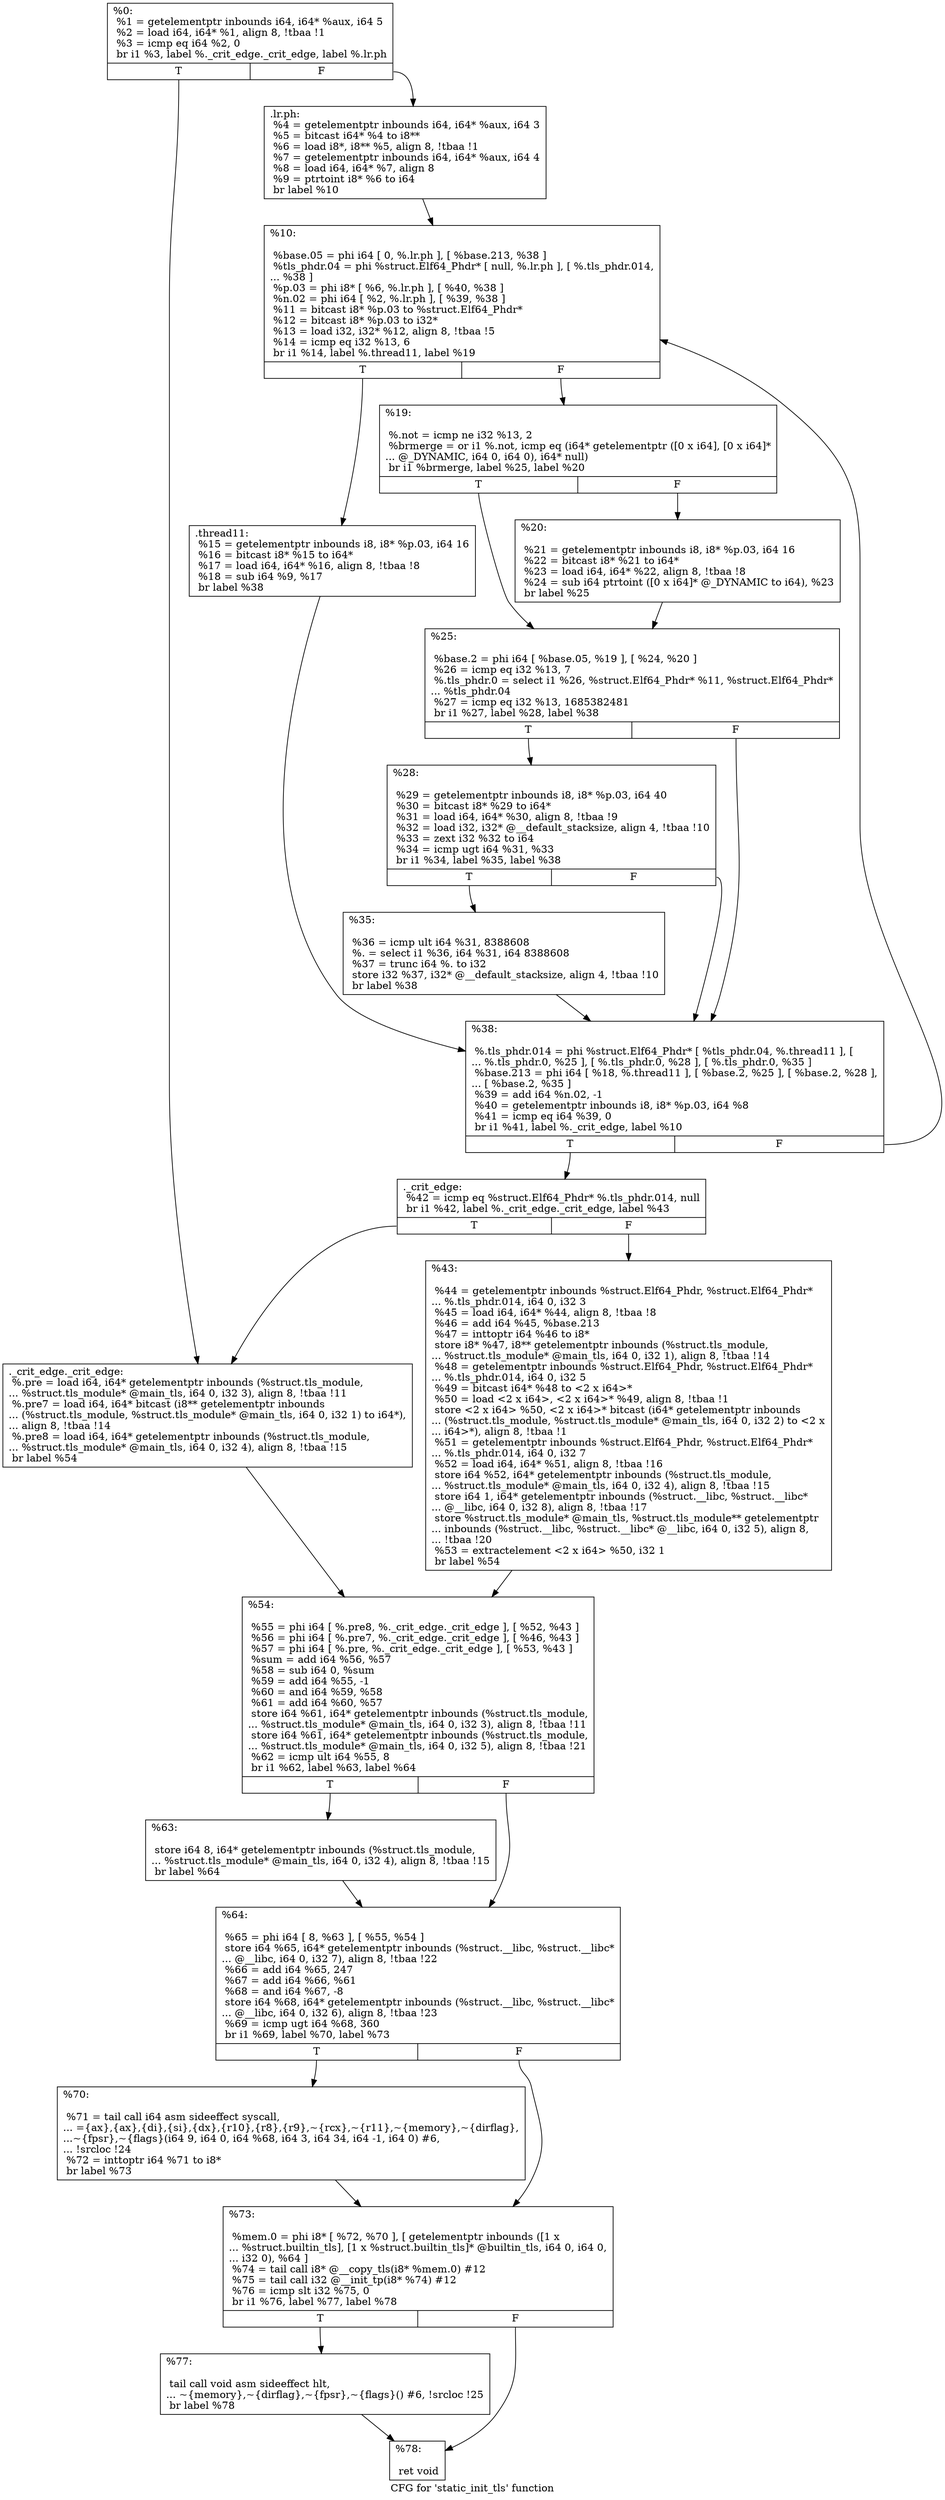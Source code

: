 digraph "CFG for 'static_init_tls' function" {
	label="CFG for 'static_init_tls' function";

	Node0x97a5c0 [shape=record,label="{%0:\l  %1 = getelementptr inbounds i64, i64* %aux, i64 5\l  %2 = load i64, i64* %1, align 8, !tbaa !1\l  %3 = icmp eq i64 %2, 0\l  br i1 %3, label %._crit_edge._crit_edge, label %.lr.ph\l|{<s0>T|<s1>F}}"];
	Node0x97a5c0:s0 -> Node0x97a930;
	Node0x97a5c0:s1 -> Node0x97a610;
	Node0x97a610 [shape=record,label="{.lr.ph:                                           \l  %4 = getelementptr inbounds i64, i64* %aux, i64 3\l  %5 = bitcast i64* %4 to i8**\l  %6 = load i8*, i8** %5, align 8, !tbaa !1\l  %7 = getelementptr inbounds i64, i64* %aux, i64 4\l  %8 = load i64, i64* %7, align 8\l  %9 = ptrtoint i8* %6 to i64\l  br label %10\l}"];
	Node0x97a610 -> Node0x97a660;
	Node0x97a660 [shape=record,label="{%10:\l\l  %base.05 = phi i64 [ 0, %.lr.ph ], [ %base.213, %38 ]\l  %tls_phdr.04 = phi %struct.Elf64_Phdr* [ null, %.lr.ph ], [ %.tls_phdr.014,\l... %38 ]\l  %p.03 = phi i8* [ %6, %.lr.ph ], [ %40, %38 ]\l  %n.02 = phi i64 [ %2, %.lr.ph ], [ %39, %38 ]\l  %11 = bitcast i8* %p.03 to %struct.Elf64_Phdr*\l  %12 = bitcast i8* %p.03 to i32*\l  %13 = load i32, i32* %12, align 8, !tbaa !5\l  %14 = icmp eq i32 %13, 6\l  br i1 %14, label %.thread11, label %19\l|{<s0>T|<s1>F}}"];
	Node0x97a660:s0 -> Node0x97a6b0;
	Node0x97a660:s1 -> Node0x97a700;
	Node0x97a6b0 [shape=record,label="{.thread11:                                        \l  %15 = getelementptr inbounds i8, i8* %p.03, i64 16\l  %16 = bitcast i8* %15 to i64*\l  %17 = load i64, i64* %16, align 8, !tbaa !8\l  %18 = sub i64 %9, %17\l  br label %38\l}"];
	Node0x97a6b0 -> Node0x97a890;
	Node0x97a700 [shape=record,label="{%19:\l\l  %.not = icmp ne i32 %13, 2\l  %brmerge = or i1 %.not, icmp eq (i64* getelementptr ([0 x i64], [0 x i64]*\l... @_DYNAMIC, i64 0, i64 0), i64* null)\l  br i1 %brmerge, label %25, label %20\l|{<s0>T|<s1>F}}"];
	Node0x97a700:s0 -> Node0x97a7a0;
	Node0x97a700:s1 -> Node0x97a750;
	Node0x97a750 [shape=record,label="{%20:\l\l  %21 = getelementptr inbounds i8, i8* %p.03, i64 16\l  %22 = bitcast i8* %21 to i64*\l  %23 = load i64, i64* %22, align 8, !tbaa !8\l  %24 = sub i64 ptrtoint ([0 x i64]* @_DYNAMIC to i64), %23\l  br label %25\l}"];
	Node0x97a750 -> Node0x97a7a0;
	Node0x97a7a0 [shape=record,label="{%25:\l\l  %base.2 = phi i64 [ %base.05, %19 ], [ %24, %20 ]\l  %26 = icmp eq i32 %13, 7\l  %.tls_phdr.0 = select i1 %26, %struct.Elf64_Phdr* %11, %struct.Elf64_Phdr*\l... %tls_phdr.04\l  %27 = icmp eq i32 %13, 1685382481\l  br i1 %27, label %28, label %38\l|{<s0>T|<s1>F}}"];
	Node0x97a7a0:s0 -> Node0x97a7f0;
	Node0x97a7a0:s1 -> Node0x97a890;
	Node0x97a7f0 [shape=record,label="{%28:\l\l  %29 = getelementptr inbounds i8, i8* %p.03, i64 40\l  %30 = bitcast i8* %29 to i64*\l  %31 = load i64, i64* %30, align 8, !tbaa !9\l  %32 = load i32, i32* @__default_stacksize, align 4, !tbaa !10\l  %33 = zext i32 %32 to i64\l  %34 = icmp ugt i64 %31, %33\l  br i1 %34, label %35, label %38\l|{<s0>T|<s1>F}}"];
	Node0x97a7f0:s0 -> Node0x97a840;
	Node0x97a7f0:s1 -> Node0x97a890;
	Node0x97a840 [shape=record,label="{%35:\l\l  %36 = icmp ult i64 %31, 8388608\l  %. = select i1 %36, i64 %31, i64 8388608\l  %37 = trunc i64 %. to i32\l  store i32 %37, i32* @__default_stacksize, align 4, !tbaa !10\l  br label %38\l}"];
	Node0x97a840 -> Node0x97a890;
	Node0x97a890 [shape=record,label="{%38:\l\l  %.tls_phdr.014 = phi %struct.Elf64_Phdr* [ %tls_phdr.04, %.thread11 ], [\l... %.tls_phdr.0, %25 ], [ %.tls_phdr.0, %28 ], [ %.tls_phdr.0, %35 ]\l  %base.213 = phi i64 [ %18, %.thread11 ], [ %base.2, %25 ], [ %base.2, %28 ],\l... [ %base.2, %35 ]\l  %39 = add i64 %n.02, -1\l  %40 = getelementptr inbounds i8, i8* %p.03, i64 %8\l  %41 = icmp eq i64 %39, 0\l  br i1 %41, label %._crit_edge, label %10\l|{<s0>T|<s1>F}}"];
	Node0x97a890:s0 -> Node0x97a8e0;
	Node0x97a890:s1 -> Node0x97a660;
	Node0x97a8e0 [shape=record,label="{._crit_edge:                                      \l  %42 = icmp eq %struct.Elf64_Phdr* %.tls_phdr.014, null\l  br i1 %42, label %._crit_edge._crit_edge, label %43\l|{<s0>T|<s1>F}}"];
	Node0x97a8e0:s0 -> Node0x97a930;
	Node0x97a8e0:s1 -> Node0x97a980;
	Node0x97a930 [shape=record,label="{._crit_edge._crit_edge:                           \l  %.pre = load i64, i64* getelementptr inbounds (%struct.tls_module,\l... %struct.tls_module* @main_tls, i64 0, i32 3), align 8, !tbaa !11\l  %.pre7 = load i64, i64* bitcast (i8** getelementptr inbounds\l... (%struct.tls_module, %struct.tls_module* @main_tls, i64 0, i32 1) to i64*),\l... align 8, !tbaa !14\l  %.pre8 = load i64, i64* getelementptr inbounds (%struct.tls_module,\l... %struct.tls_module* @main_tls, i64 0, i32 4), align 8, !tbaa !15\l  br label %54\l}"];
	Node0x97a930 -> Node0x97a9d0;
	Node0x97a980 [shape=record,label="{%43:\l\l  %44 = getelementptr inbounds %struct.Elf64_Phdr, %struct.Elf64_Phdr*\l... %.tls_phdr.014, i64 0, i32 3\l  %45 = load i64, i64* %44, align 8, !tbaa !8\l  %46 = add i64 %45, %base.213\l  %47 = inttoptr i64 %46 to i8*\l  store i8* %47, i8** getelementptr inbounds (%struct.tls_module,\l... %struct.tls_module* @main_tls, i64 0, i32 1), align 8, !tbaa !14\l  %48 = getelementptr inbounds %struct.Elf64_Phdr, %struct.Elf64_Phdr*\l... %.tls_phdr.014, i64 0, i32 5\l  %49 = bitcast i64* %48 to \<2 x i64\>*\l  %50 = load \<2 x i64\>, \<2 x i64\>* %49, align 8, !tbaa !1\l  store \<2 x i64\> %50, \<2 x i64\>* bitcast (i64* getelementptr inbounds\l... (%struct.tls_module, %struct.tls_module* @main_tls, i64 0, i32 2) to \<2 x\l... i64\>*), align 8, !tbaa !1\l  %51 = getelementptr inbounds %struct.Elf64_Phdr, %struct.Elf64_Phdr*\l... %.tls_phdr.014, i64 0, i32 7\l  %52 = load i64, i64* %51, align 8, !tbaa !16\l  store i64 %52, i64* getelementptr inbounds (%struct.tls_module,\l... %struct.tls_module* @main_tls, i64 0, i32 4), align 8, !tbaa !15\l  store i64 1, i64* getelementptr inbounds (%struct.__libc, %struct.__libc*\l... @__libc, i64 0, i32 8), align 8, !tbaa !17\l  store %struct.tls_module* @main_tls, %struct.tls_module** getelementptr\l... inbounds (%struct.__libc, %struct.__libc* @__libc, i64 0, i32 5), align 8,\l... !tbaa !20\l  %53 = extractelement \<2 x i64\> %50, i32 1\l  br label %54\l}"];
	Node0x97a980 -> Node0x97a9d0;
	Node0x97a9d0 [shape=record,label="{%54:\l\l  %55 = phi i64 [ %.pre8, %._crit_edge._crit_edge ], [ %52, %43 ]\l  %56 = phi i64 [ %.pre7, %._crit_edge._crit_edge ], [ %46, %43 ]\l  %57 = phi i64 [ %.pre, %._crit_edge._crit_edge ], [ %53, %43 ]\l  %sum = add i64 %56, %57\l  %58 = sub i64 0, %sum\l  %59 = add i64 %55, -1\l  %60 = and i64 %59, %58\l  %61 = add i64 %60, %57\l  store i64 %61, i64* getelementptr inbounds (%struct.tls_module,\l... %struct.tls_module* @main_tls, i64 0, i32 3), align 8, !tbaa !11\l  store i64 %61, i64* getelementptr inbounds (%struct.tls_module,\l... %struct.tls_module* @main_tls, i64 0, i32 5), align 8, !tbaa !21\l  %62 = icmp ult i64 %55, 8\l  br i1 %62, label %63, label %64\l|{<s0>T|<s1>F}}"];
	Node0x97a9d0:s0 -> Node0x97aa20;
	Node0x97a9d0:s1 -> Node0x97aa70;
	Node0x97aa20 [shape=record,label="{%63:\l\l  store i64 8, i64* getelementptr inbounds (%struct.tls_module,\l... %struct.tls_module* @main_tls, i64 0, i32 4), align 8, !tbaa !15\l  br label %64\l}"];
	Node0x97aa20 -> Node0x97aa70;
	Node0x97aa70 [shape=record,label="{%64:\l\l  %65 = phi i64 [ 8, %63 ], [ %55, %54 ]\l  store i64 %65, i64* getelementptr inbounds (%struct.__libc, %struct.__libc*\l... @__libc, i64 0, i32 7), align 8, !tbaa !22\l  %66 = add i64 %65, 247\l  %67 = add i64 %66, %61\l  %68 = and i64 %67, -8\l  store i64 %68, i64* getelementptr inbounds (%struct.__libc, %struct.__libc*\l... @__libc, i64 0, i32 6), align 8, !tbaa !23\l  %69 = icmp ugt i64 %68, 360\l  br i1 %69, label %70, label %73\l|{<s0>T|<s1>F}}"];
	Node0x97aa70:s0 -> Node0x97aac0;
	Node0x97aa70:s1 -> Node0x97ab10;
	Node0x97aac0 [shape=record,label="{%70:\l\l  %71 = tail call i64 asm sideeffect syscall,\l... =\{ax\},\{ax\},\{di\},\{si\},\{dx\},\{r10\},\{r8\},\{r9\},~\{rcx\},~\{r11\},~\{memory\},~\{dirflag\},\l...~\{fpsr\},~\{flags\}(i64 9, i64 0, i64 %68, i64 3, i64 34, i64 -1, i64 0) #6,\l... !srcloc !24\l  %72 = inttoptr i64 %71 to i8*\l  br label %73\l}"];
	Node0x97aac0 -> Node0x97ab10;
	Node0x97ab10 [shape=record,label="{%73:\l\l  %mem.0 = phi i8* [ %72, %70 ], [ getelementptr inbounds ([1 x\l... %struct.builtin_tls], [1 x %struct.builtin_tls]* @builtin_tls, i64 0, i64 0,\l... i32 0), %64 ]\l  %74 = tail call i8* @__copy_tls(i8* %mem.0) #12\l  %75 = tail call i32 @__init_tp(i8* %74) #12\l  %76 = icmp slt i32 %75, 0\l  br i1 %76, label %77, label %78\l|{<s0>T|<s1>F}}"];
	Node0x97ab10:s0 -> Node0x97ab60;
	Node0x97ab10:s1 -> Node0x97abb0;
	Node0x97ab60 [shape=record,label="{%77:\l\l  tail call void asm sideeffect hlt,\l... ~\{memory\},~\{dirflag\},~\{fpsr\},~\{flags\}() #6, !srcloc !25\l  br label %78\l}"];
	Node0x97ab60 -> Node0x97abb0;
	Node0x97abb0 [shape=record,label="{%78:\l\l  ret void\l}"];
}
